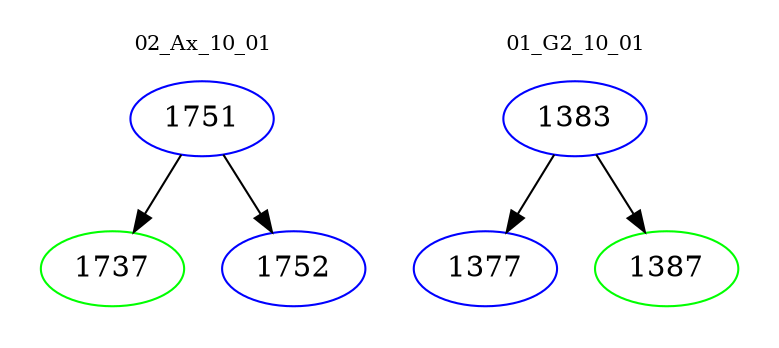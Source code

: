 digraph{
subgraph cluster_0 {
color = white
label = "02_Ax_10_01";
fontsize=10;
T0_1751 [label="1751", color="blue"]
T0_1751 -> T0_1737 [color="black"]
T0_1737 [label="1737", color="green"]
T0_1751 -> T0_1752 [color="black"]
T0_1752 [label="1752", color="blue"]
}
subgraph cluster_1 {
color = white
label = "01_G2_10_01";
fontsize=10;
T1_1383 [label="1383", color="blue"]
T1_1383 -> T1_1377 [color="black"]
T1_1377 [label="1377", color="blue"]
T1_1383 -> T1_1387 [color="black"]
T1_1387 [label="1387", color="green"]
}
}
